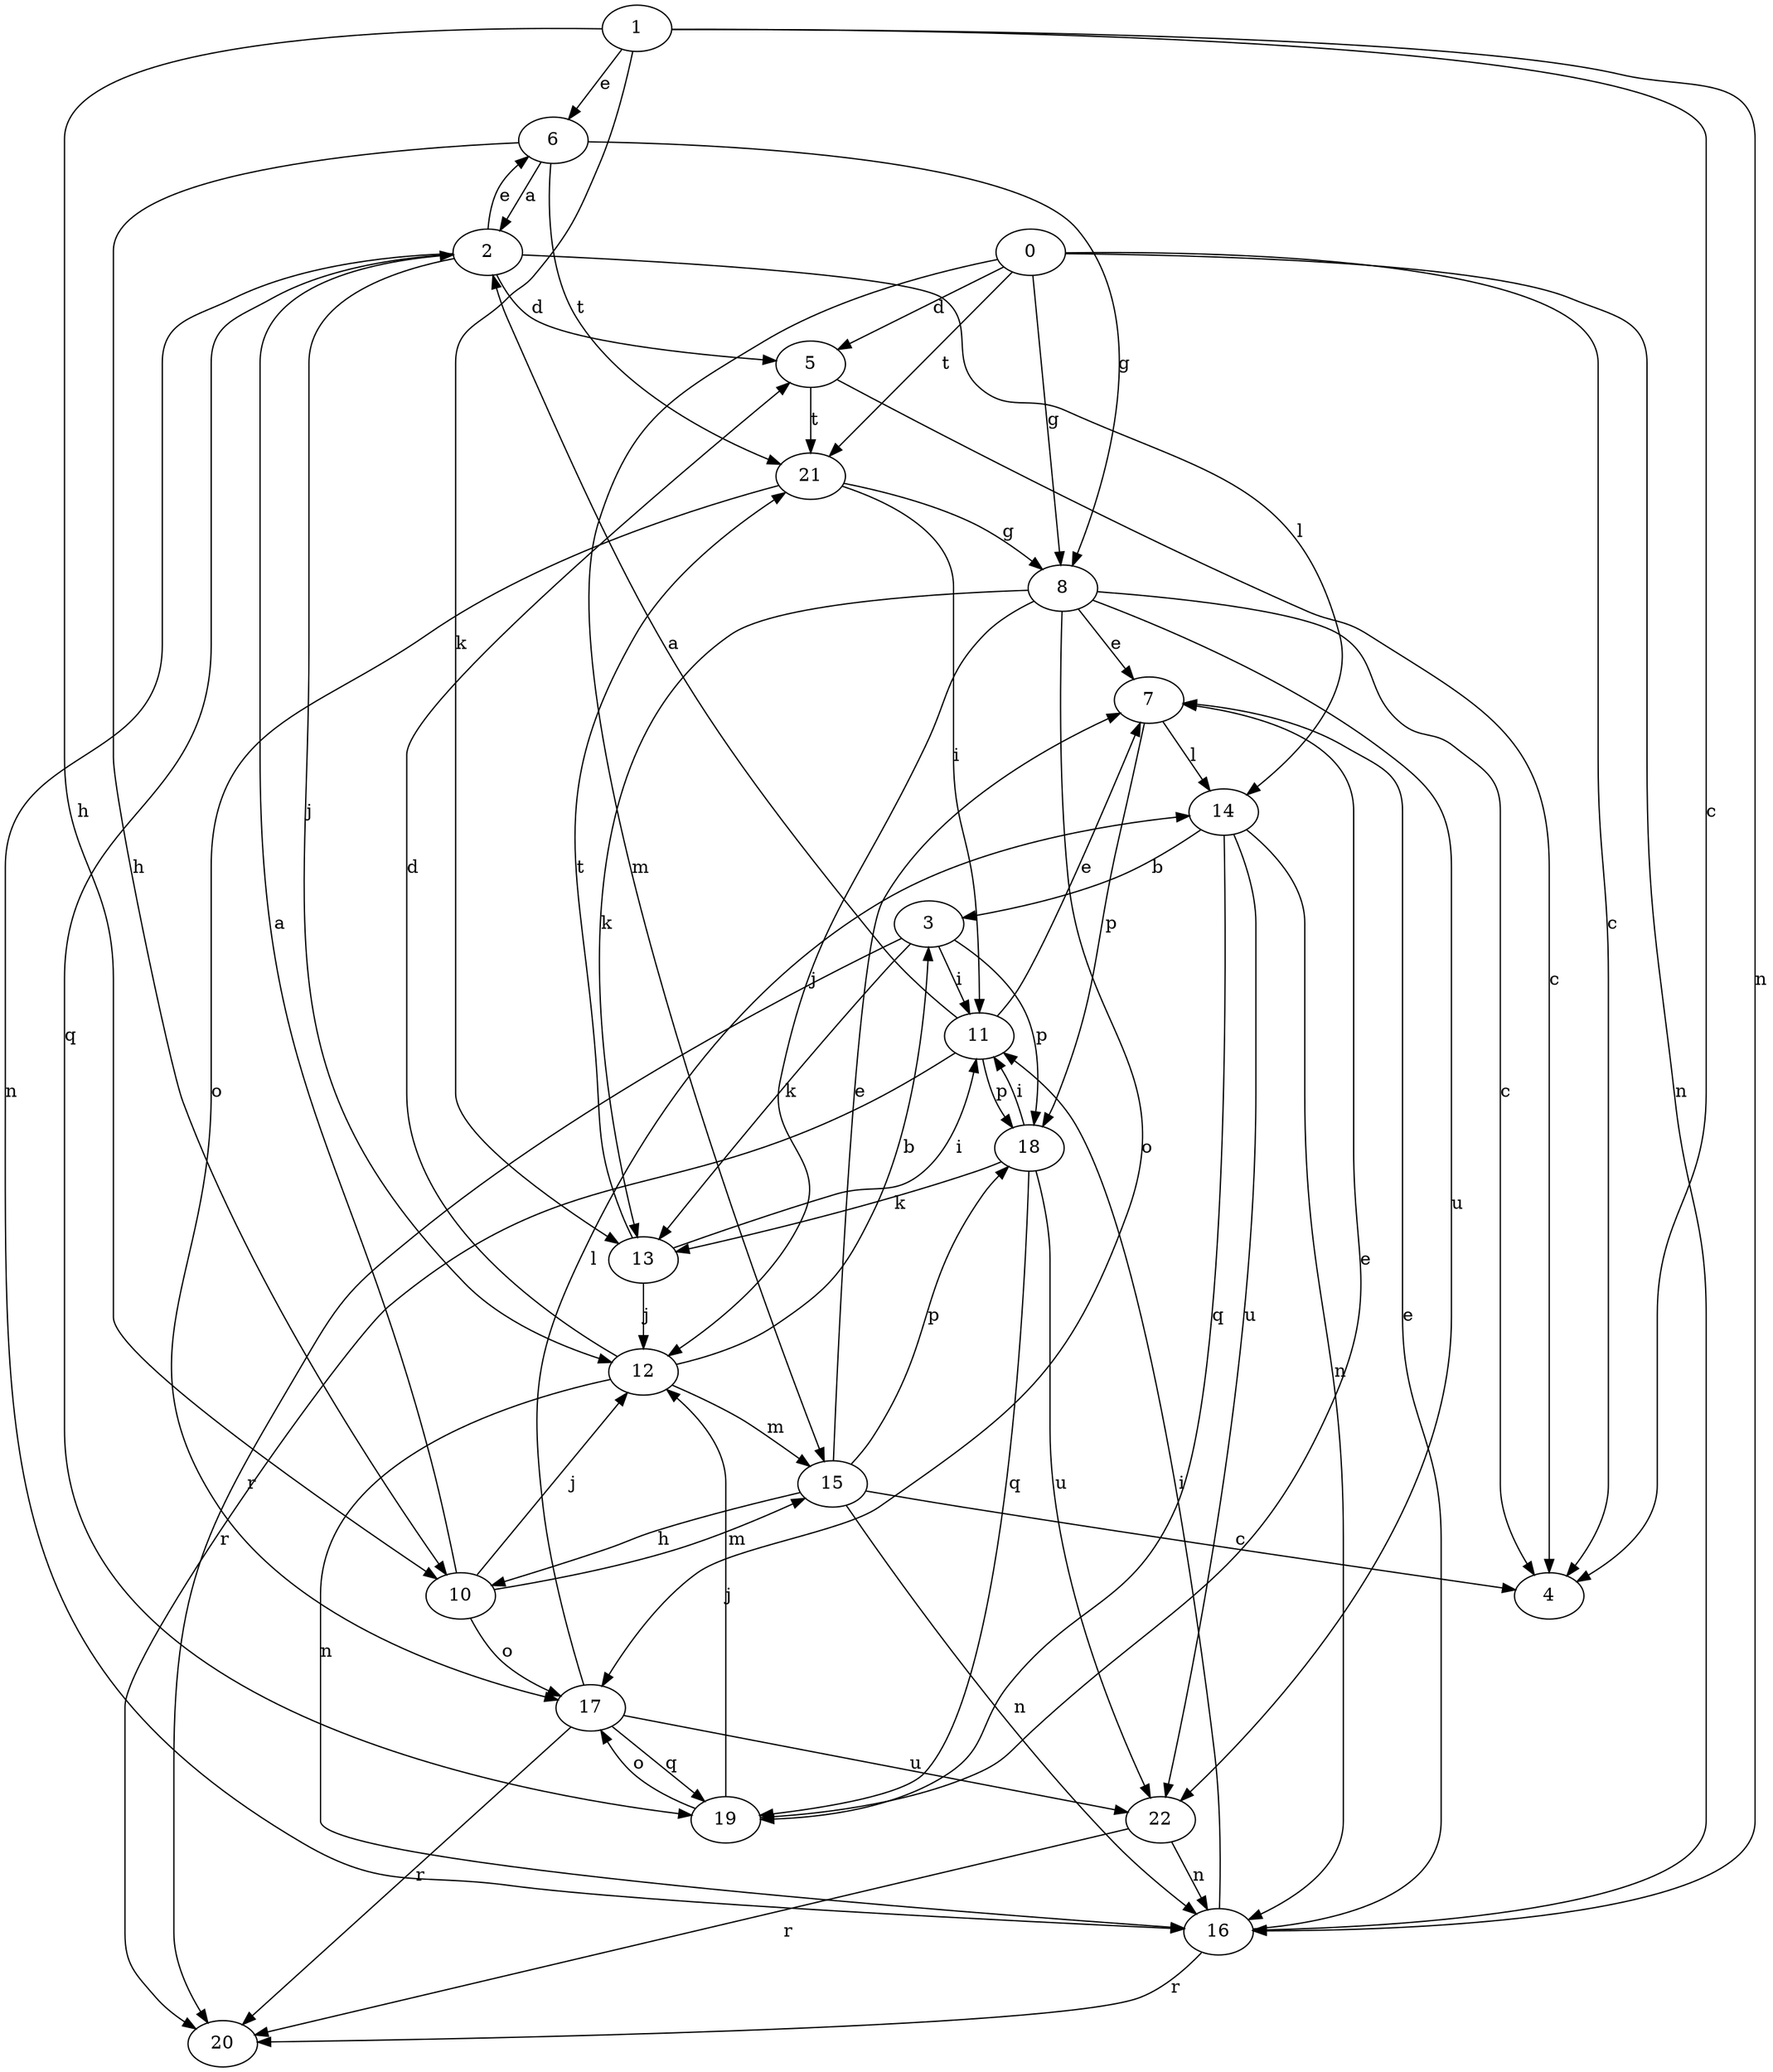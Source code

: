 strict digraph  {
1;
2;
3;
4;
5;
6;
7;
8;
10;
11;
12;
13;
14;
15;
16;
17;
18;
0;
19;
20;
21;
22;
1 -> 4  [label=c];
1 -> 6  [label=e];
1 -> 10  [label=h];
1 -> 13  [label=k];
1 -> 16  [label=n];
2 -> 5  [label=d];
2 -> 6  [label=e];
2 -> 12  [label=j];
2 -> 14  [label=l];
2 -> 16  [label=n];
2 -> 19  [label=q];
3 -> 11  [label=i];
3 -> 13  [label=k];
3 -> 18  [label=p];
3 -> 20  [label=r];
5 -> 4  [label=c];
5 -> 21  [label=t];
6 -> 2  [label=a];
6 -> 8  [label=g];
6 -> 10  [label=h];
6 -> 21  [label=t];
7 -> 14  [label=l];
7 -> 18  [label=p];
8 -> 4  [label=c];
8 -> 7  [label=e];
8 -> 12  [label=j];
8 -> 13  [label=k];
8 -> 17  [label=o];
8 -> 22  [label=u];
10 -> 2  [label=a];
10 -> 12  [label=j];
10 -> 15  [label=m];
10 -> 17  [label=o];
11 -> 2  [label=a];
11 -> 7  [label=e];
11 -> 18  [label=p];
11 -> 20  [label=r];
12 -> 3  [label=b];
12 -> 5  [label=d];
12 -> 15  [label=m];
12 -> 16  [label=n];
13 -> 11  [label=i];
13 -> 12  [label=j];
13 -> 21  [label=t];
14 -> 3  [label=b];
14 -> 16  [label=n];
14 -> 19  [label=q];
14 -> 22  [label=u];
15 -> 4  [label=c];
15 -> 7  [label=e];
15 -> 10  [label=h];
15 -> 16  [label=n];
15 -> 18  [label=p];
16 -> 7  [label=e];
16 -> 11  [label=i];
16 -> 20  [label=r];
17 -> 14  [label=l];
17 -> 19  [label=q];
17 -> 20  [label=r];
17 -> 22  [label=u];
18 -> 11  [label=i];
18 -> 13  [label=k];
18 -> 19  [label=q];
18 -> 22  [label=u];
0 -> 4  [label=c];
0 -> 5  [label=d];
0 -> 8  [label=g];
0 -> 15  [label=m];
0 -> 16  [label=n];
0 -> 21  [label=t];
19 -> 7  [label=e];
19 -> 12  [label=j];
19 -> 17  [label=o];
21 -> 8  [label=g];
21 -> 11  [label=i];
21 -> 17  [label=o];
22 -> 16  [label=n];
22 -> 20  [label=r];
}
